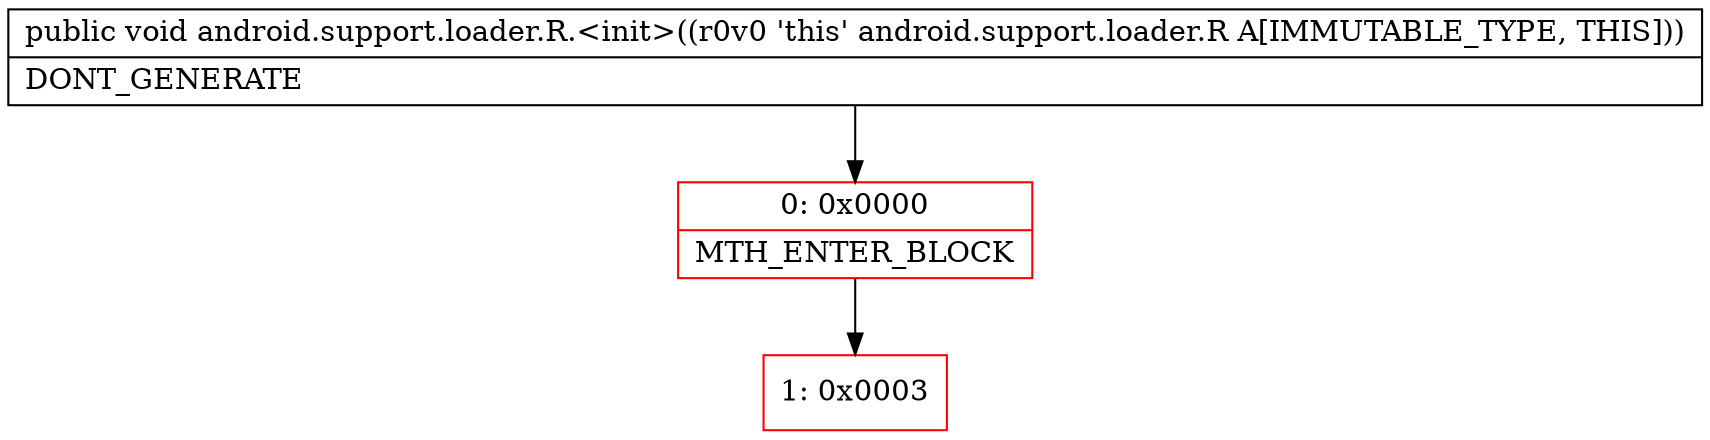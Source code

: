 digraph "CFG forandroid.support.loader.R.\<init\>()V" {
subgraph cluster_Region_1241666124 {
label = "R(0)";
node [shape=record,color=blue];
}
Node_0 [shape=record,color=red,label="{0\:\ 0x0000|MTH_ENTER_BLOCK\l}"];
Node_1 [shape=record,color=red,label="{1\:\ 0x0003}"];
MethodNode[shape=record,label="{public void android.support.loader.R.\<init\>((r0v0 'this' android.support.loader.R A[IMMUTABLE_TYPE, THIS]))  | DONT_GENERATE\l}"];
MethodNode -> Node_0;
Node_0 -> Node_1;
}

